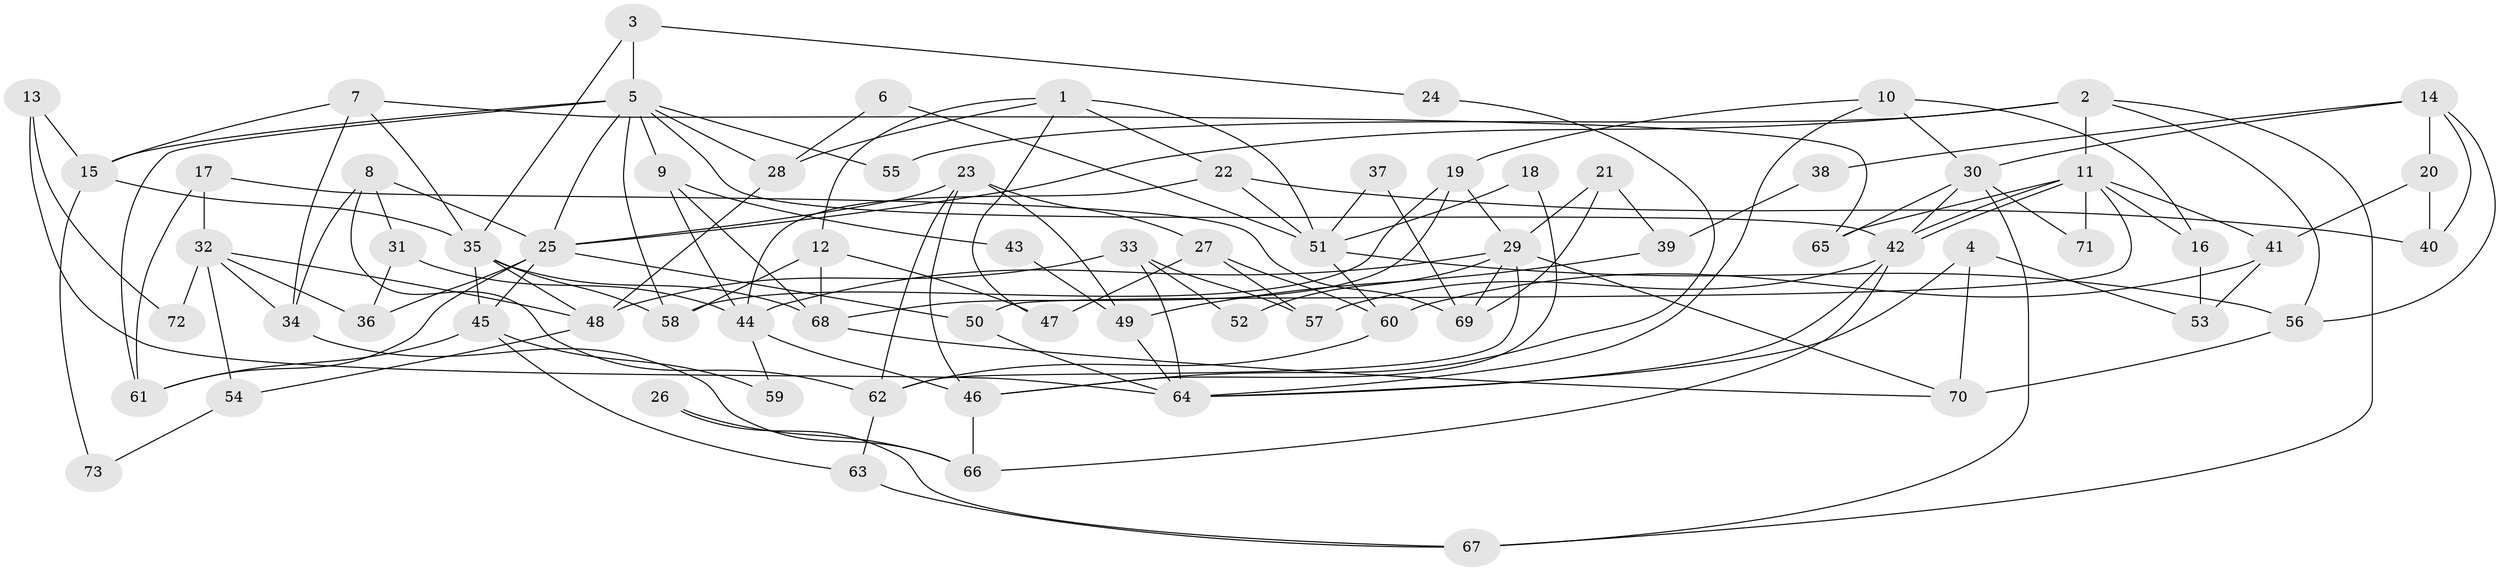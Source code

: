 // coarse degree distribution, {9: 0.10869565217391304, 5: 0.13043478260869565, 3: 0.10869565217391304, 12: 0.021739130434782608, 2: 0.15217391304347827, 4: 0.21739130434782608, 6: 0.13043478260869565, 7: 0.13043478260869565}
// Generated by graph-tools (version 1.1) at 2025/23/03/03/25 07:23:56]
// undirected, 73 vertices, 146 edges
graph export_dot {
graph [start="1"]
  node [color=gray90,style=filled];
  1;
  2;
  3;
  4;
  5;
  6;
  7;
  8;
  9;
  10;
  11;
  12;
  13;
  14;
  15;
  16;
  17;
  18;
  19;
  20;
  21;
  22;
  23;
  24;
  25;
  26;
  27;
  28;
  29;
  30;
  31;
  32;
  33;
  34;
  35;
  36;
  37;
  38;
  39;
  40;
  41;
  42;
  43;
  44;
  45;
  46;
  47;
  48;
  49;
  50;
  51;
  52;
  53;
  54;
  55;
  56;
  57;
  58;
  59;
  60;
  61;
  62;
  63;
  64;
  65;
  66;
  67;
  68;
  69;
  70;
  71;
  72;
  73;
  1 -- 28;
  1 -- 12;
  1 -- 22;
  1 -- 47;
  1 -- 51;
  2 -- 11;
  2 -- 67;
  2 -- 25;
  2 -- 55;
  2 -- 56;
  3 -- 35;
  3 -- 5;
  3 -- 24;
  4 -- 53;
  4 -- 70;
  4 -- 64;
  5 -- 58;
  5 -- 42;
  5 -- 9;
  5 -- 15;
  5 -- 25;
  5 -- 28;
  5 -- 55;
  5 -- 61;
  6 -- 51;
  6 -- 28;
  7 -- 65;
  7 -- 15;
  7 -- 34;
  7 -- 35;
  8 -- 31;
  8 -- 25;
  8 -- 34;
  8 -- 62;
  9 -- 68;
  9 -- 43;
  9 -- 44;
  10 -- 19;
  10 -- 64;
  10 -- 16;
  10 -- 30;
  11 -- 42;
  11 -- 42;
  11 -- 50;
  11 -- 16;
  11 -- 41;
  11 -- 65;
  11 -- 71;
  12 -- 68;
  12 -- 47;
  12 -- 58;
  13 -- 64;
  13 -- 15;
  13 -- 72;
  14 -- 30;
  14 -- 56;
  14 -- 20;
  14 -- 38;
  14 -- 40;
  15 -- 35;
  15 -- 73;
  16 -- 53;
  17 -- 61;
  17 -- 32;
  17 -- 69;
  18 -- 51;
  18 -- 46;
  19 -- 58;
  19 -- 29;
  19 -- 68;
  20 -- 40;
  20 -- 41;
  21 -- 29;
  21 -- 69;
  21 -- 39;
  22 -- 44;
  22 -- 40;
  22 -- 51;
  23 -- 62;
  23 -- 25;
  23 -- 27;
  23 -- 46;
  23 -- 49;
  24 -- 46;
  25 -- 36;
  25 -- 45;
  25 -- 50;
  25 -- 61;
  26 -- 66;
  26 -- 67;
  27 -- 60;
  27 -- 47;
  27 -- 57;
  28 -- 48;
  29 -- 70;
  29 -- 62;
  29 -- 44;
  29 -- 52;
  29 -- 69;
  30 -- 42;
  30 -- 65;
  30 -- 67;
  30 -- 71;
  31 -- 44;
  31 -- 36;
  32 -- 34;
  32 -- 48;
  32 -- 36;
  32 -- 54;
  32 -- 72;
  33 -- 57;
  33 -- 64;
  33 -- 48;
  33 -- 52;
  34 -- 66;
  35 -- 45;
  35 -- 48;
  35 -- 58;
  35 -- 68;
  37 -- 51;
  37 -- 69;
  38 -- 39;
  39 -- 49;
  41 -- 53;
  41 -- 60;
  42 -- 66;
  42 -- 57;
  42 -- 64;
  43 -- 49;
  44 -- 46;
  44 -- 59;
  45 -- 61;
  45 -- 59;
  45 -- 63;
  46 -- 66;
  48 -- 54;
  49 -- 64;
  50 -- 64;
  51 -- 56;
  51 -- 60;
  54 -- 73;
  56 -- 70;
  60 -- 62;
  62 -- 63;
  63 -- 67;
  68 -- 70;
}
